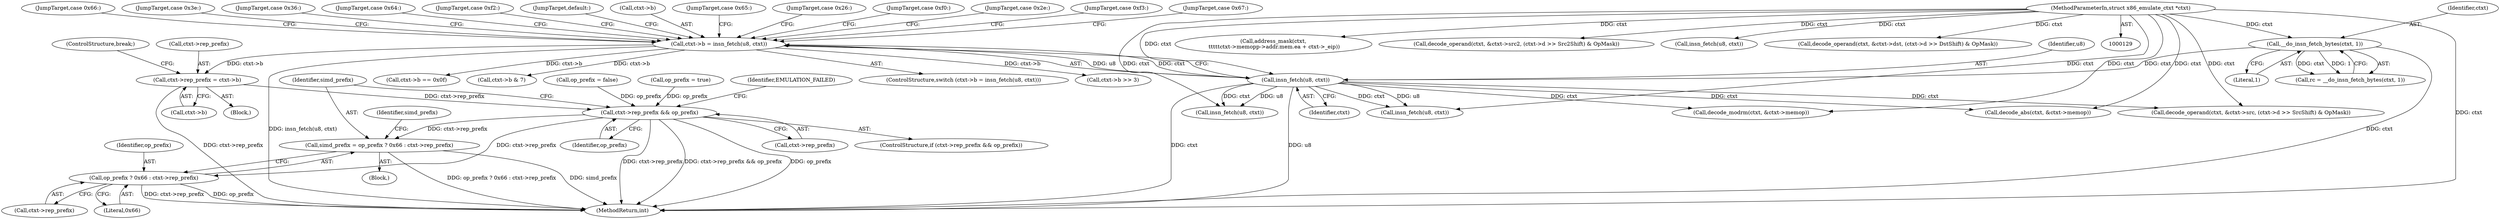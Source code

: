 digraph "0_linux_d9092f52d7e61dd1557f2db2400ddb430e85937e@pointer" {
"1000371" [label="(Call,ctxt->rep_prefix = ctxt->b)"];
"1000273" [label="(Call,ctxt->b = insn_fetch(u8, ctxt))"];
"1000277" [label="(Call,insn_fetch(u8, ctxt))"];
"1000221" [label="(Call,__do_insn_fetch_bytes(ctxt, 1))"];
"1000130" [label="(MethodParameterIn,struct x86_emulate_ctxt *ctxt)"];
"1000609" [label="(Call,ctxt->rep_prefix && op_prefix)"];
"1000616" [label="(Call,simd_prefix = op_prefix ? 0x66 : ctxt->rep_prefix)"];
"1000618" [label="(Call,op_prefix ? 0x66 : ctxt->rep_prefix)"];
"1000334" [label="(JumpTarget,case 0x65:)"];
"1000375" [label="(Call,ctxt->b)"];
"1001105" [label="(Call,address_mask(ctxt,\n \t\t\t\t\tctxt->memopp->addr.mem.ea + ctxt->_eip))"];
"1001128" [label="(MethodReturn,int)"];
"1000314" [label="(JumpTarget,case 0x26:)"];
"1000362" [label="(JumpTarget,case 0xf0:)"];
"1000223" [label="(Literal,1)"];
"1000371" [label="(Call,ctxt->rep_prefix = ctxt->b)"];
"1000999" [label="(Call,decode_abs(ctxt, &ctxt->memop))"];
"1001053" [label="(Call,decode_operand(ctxt, &ctxt->src2, (ctxt->d >> Src2Shift) & OpMask))"];
"1000620" [label="(Literal,0x66)"];
"1000621" [label="(Call,ctxt->rep_prefix)"];
"1000447" [label="(Call,insn_fetch(u8, ctxt))"];
"1001033" [label="(Call,decode_operand(ctxt, &ctxt->src, (ctxt->d >> SrcShift) & OpMask))"];
"1000219" [label="(Call,rc = __do_insn_fetch_bytes(ctxt, 1))"];
"1000282" [label="(Call,op_prefix = true)"];
"1000315" [label="(JumpTarget,case 0x2e:)"];
"1000370" [label="(JumpTarget,case 0xf3:)"];
"1000610" [label="(Call,ctxt->rep_prefix)"];
"1000279" [label="(Identifier,ctxt)"];
"1000293" [label="(JumpTarget,case 0x67:)"];
"1000281" [label="(JumpTarget,case 0x66:)"];
"1000406" [label="(Call,ctxt->b == 0x0f)"];
"1000615" [label="(Identifier,EMULATION_FAILED)"];
"1000619" [label="(Identifier,op_prefix)"];
"1000317" [label="(JumpTarget,case 0x3e:)"];
"1000316" [label="(JumpTarget,case 0x36:)"];
"1000278" [label="(Identifier,u8)"];
"1000378" [label="(ControlStructure,break;)"];
"1000222" [label="(Identifier,ctxt)"];
"1000372" [label="(Call,ctxt->rep_prefix)"];
"1000608" [label="(ControlStructure,if (ctxt->rep_prefix && op_prefix))"];
"1000130" [label="(MethodParameterIn,struct x86_emulate_ctxt *ctxt)"];
"1000613" [label="(Identifier,op_prefix)"];
"1000616" [label="(Call,simd_prefix = op_prefix ? 0x66 : ctxt->rep_prefix)"];
"1000333" [label="(JumpTarget,case 0x64:)"];
"1000609" [label="(Call,ctxt->rep_prefix && op_prefix)"];
"1000970" [label="(Call,decode_modrm(ctxt, &ctxt->memop))"];
"1000280" [label="(Block,)"];
"1000221" [label="(Call,__do_insn_fetch_bytes(ctxt, 1))"];
"1000618" [label="(Call,op_prefix ? 0x66 : ctxt->rep_prefix)"];
"1000625" [label="(Identifier,simd_prefix)"];
"1000273" [label="(Call,ctxt->b = insn_fetch(u8, ctxt))"];
"1000277" [label="(Call,insn_fetch(u8, ctxt))"];
"1000526" [label="(Block,)"];
"1000342" [label="(Call,ctxt->b & 7)"];
"1000149" [label="(Call,op_prefix = false)"];
"1000617" [label="(Identifier,simd_prefix)"];
"1000421" [label="(Call,insn_fetch(u8, ctxt))"];
"1001073" [label="(Call,decode_operand(ctxt, &ctxt->dst, (ctxt->d >> DstShift) & OpMask))"];
"1000369" [label="(JumpTarget,case 0xf2:)"];
"1000272" [label="(ControlStructure,switch (ctxt->b = insn_fetch(u8, ctxt)))"];
"1000379" [label="(JumpTarget,default:)"];
"1000274" [label="(Call,ctxt->b)"];
"1000474" [label="(Call,insn_fetch(u8, ctxt))"];
"1000326" [label="(Call,ctxt->b >> 3)"];
"1000371" -> "1000280"  [label="AST: "];
"1000371" -> "1000375"  [label="CFG: "];
"1000372" -> "1000371"  [label="AST: "];
"1000375" -> "1000371"  [label="AST: "];
"1000378" -> "1000371"  [label="CFG: "];
"1000371" -> "1001128"  [label="DDG: ctxt->rep_prefix"];
"1000273" -> "1000371"  [label="DDG: ctxt->b"];
"1000371" -> "1000609"  [label="DDG: ctxt->rep_prefix"];
"1000273" -> "1000272"  [label="AST: "];
"1000273" -> "1000277"  [label="CFG: "];
"1000274" -> "1000273"  [label="AST: "];
"1000277" -> "1000273"  [label="AST: "];
"1000281" -> "1000273"  [label="CFG: "];
"1000293" -> "1000273"  [label="CFG: "];
"1000314" -> "1000273"  [label="CFG: "];
"1000315" -> "1000273"  [label="CFG: "];
"1000316" -> "1000273"  [label="CFG: "];
"1000317" -> "1000273"  [label="CFG: "];
"1000333" -> "1000273"  [label="CFG: "];
"1000334" -> "1000273"  [label="CFG: "];
"1000362" -> "1000273"  [label="CFG: "];
"1000369" -> "1000273"  [label="CFG: "];
"1000370" -> "1000273"  [label="CFG: "];
"1000379" -> "1000273"  [label="CFG: "];
"1000273" -> "1001128"  [label="DDG: insn_fetch(u8, ctxt)"];
"1000277" -> "1000273"  [label="DDG: u8"];
"1000277" -> "1000273"  [label="DDG: ctxt"];
"1000273" -> "1000326"  [label="DDG: ctxt->b"];
"1000273" -> "1000342"  [label="DDG: ctxt->b"];
"1000273" -> "1000406"  [label="DDG: ctxt->b"];
"1000277" -> "1000279"  [label="CFG: "];
"1000278" -> "1000277"  [label="AST: "];
"1000279" -> "1000277"  [label="AST: "];
"1000277" -> "1001128"  [label="DDG: u8"];
"1000277" -> "1001128"  [label="DDG: ctxt"];
"1000221" -> "1000277"  [label="DDG: ctxt"];
"1000130" -> "1000277"  [label="DDG: ctxt"];
"1000277" -> "1000421"  [label="DDG: u8"];
"1000277" -> "1000421"  [label="DDG: ctxt"];
"1000277" -> "1000474"  [label="DDG: u8"];
"1000277" -> "1000474"  [label="DDG: ctxt"];
"1000277" -> "1000970"  [label="DDG: ctxt"];
"1000277" -> "1000999"  [label="DDG: ctxt"];
"1000277" -> "1001033"  [label="DDG: ctxt"];
"1000221" -> "1000219"  [label="AST: "];
"1000221" -> "1000223"  [label="CFG: "];
"1000222" -> "1000221"  [label="AST: "];
"1000223" -> "1000221"  [label="AST: "];
"1000219" -> "1000221"  [label="CFG: "];
"1000221" -> "1001128"  [label="DDG: ctxt"];
"1000221" -> "1000219"  [label="DDG: ctxt"];
"1000221" -> "1000219"  [label="DDG: 1"];
"1000130" -> "1000221"  [label="DDG: ctxt"];
"1000130" -> "1000129"  [label="AST: "];
"1000130" -> "1001128"  [label="DDG: ctxt"];
"1000130" -> "1000421"  [label="DDG: ctxt"];
"1000130" -> "1000447"  [label="DDG: ctxt"];
"1000130" -> "1000474"  [label="DDG: ctxt"];
"1000130" -> "1000970"  [label="DDG: ctxt"];
"1000130" -> "1000999"  [label="DDG: ctxt"];
"1000130" -> "1001033"  [label="DDG: ctxt"];
"1000130" -> "1001053"  [label="DDG: ctxt"];
"1000130" -> "1001073"  [label="DDG: ctxt"];
"1000130" -> "1001105"  [label="DDG: ctxt"];
"1000609" -> "1000608"  [label="AST: "];
"1000609" -> "1000610"  [label="CFG: "];
"1000609" -> "1000613"  [label="CFG: "];
"1000610" -> "1000609"  [label="AST: "];
"1000613" -> "1000609"  [label="AST: "];
"1000615" -> "1000609"  [label="CFG: "];
"1000617" -> "1000609"  [label="CFG: "];
"1000609" -> "1001128"  [label="DDG: op_prefix"];
"1000609" -> "1001128"  [label="DDG: ctxt->rep_prefix"];
"1000609" -> "1001128"  [label="DDG: ctxt->rep_prefix && op_prefix"];
"1000149" -> "1000609"  [label="DDG: op_prefix"];
"1000282" -> "1000609"  [label="DDG: op_prefix"];
"1000609" -> "1000616"  [label="DDG: ctxt->rep_prefix"];
"1000609" -> "1000618"  [label="DDG: ctxt->rep_prefix"];
"1000616" -> "1000526"  [label="AST: "];
"1000616" -> "1000618"  [label="CFG: "];
"1000617" -> "1000616"  [label="AST: "];
"1000618" -> "1000616"  [label="AST: "];
"1000625" -> "1000616"  [label="CFG: "];
"1000616" -> "1001128"  [label="DDG: op_prefix ? 0x66 : ctxt->rep_prefix"];
"1000616" -> "1001128"  [label="DDG: simd_prefix"];
"1000618" -> "1000620"  [label="CFG: "];
"1000618" -> "1000621"  [label="CFG: "];
"1000619" -> "1000618"  [label="AST: "];
"1000620" -> "1000618"  [label="AST: "];
"1000621" -> "1000618"  [label="AST: "];
"1000618" -> "1001128"  [label="DDG: ctxt->rep_prefix"];
"1000618" -> "1001128"  [label="DDG: op_prefix"];
}
